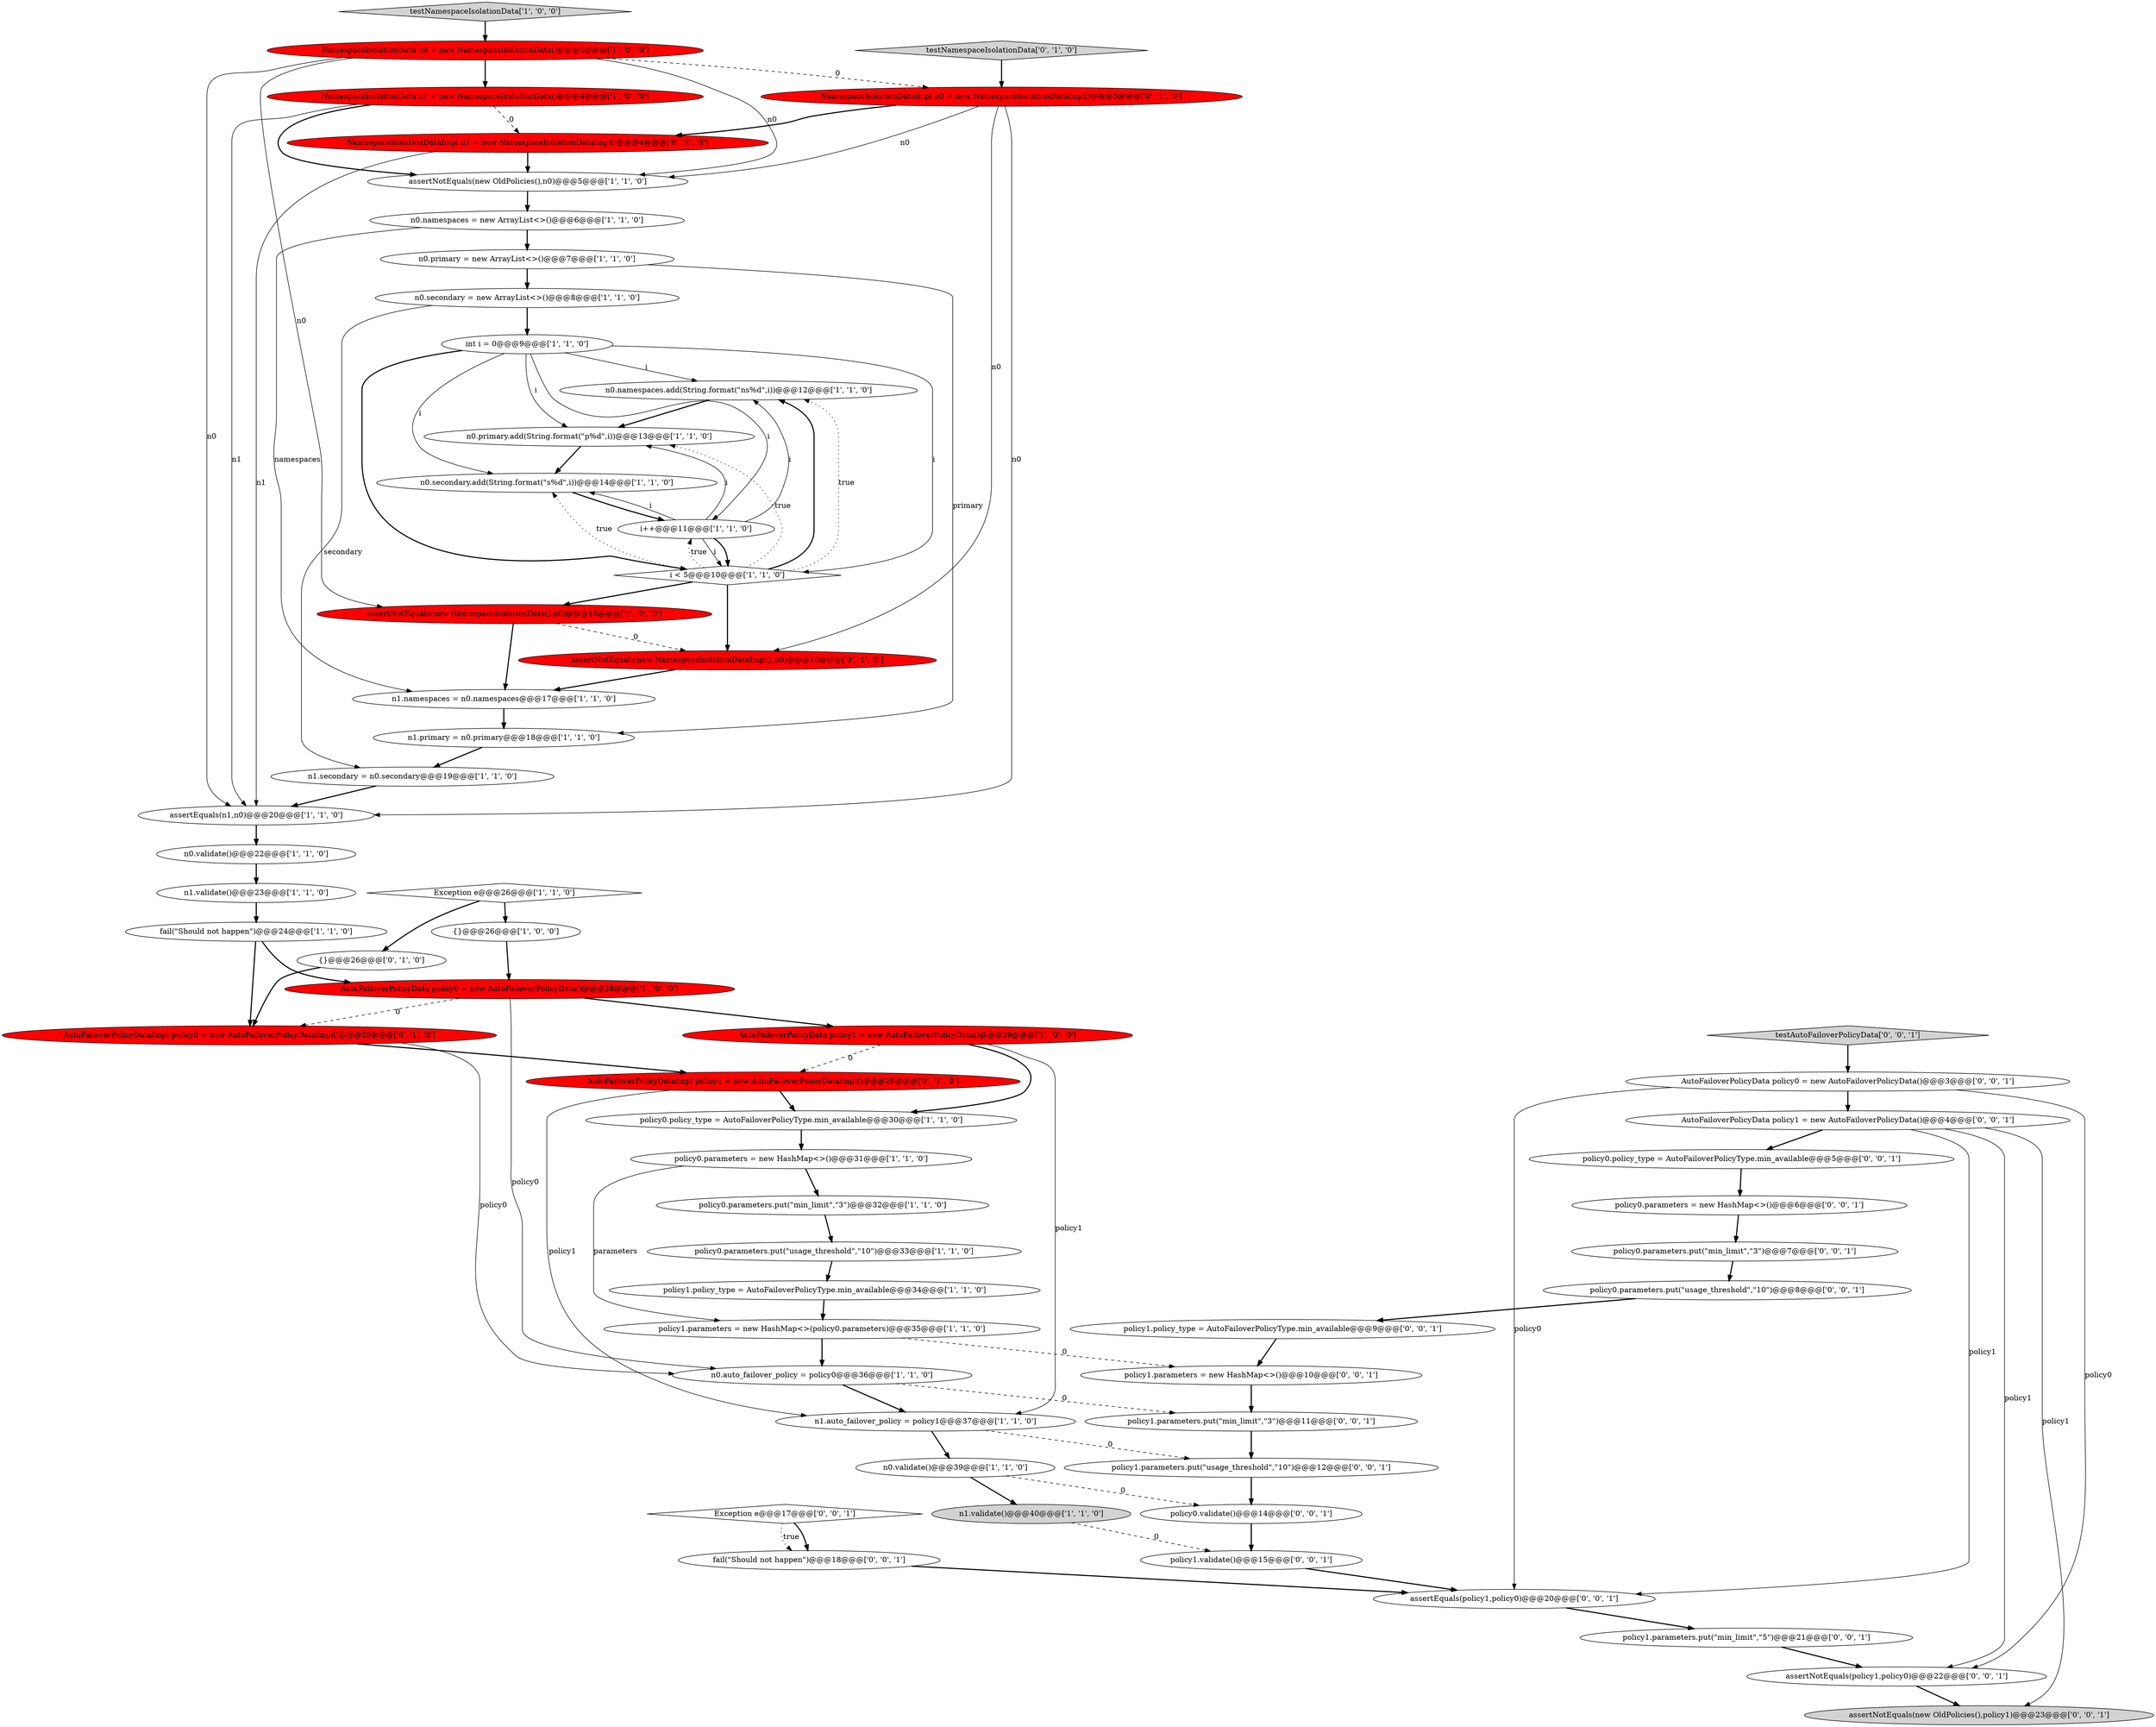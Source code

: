 digraph {
26 [style = filled, label = "fail(\"Should not happen\")@@@24@@@['1', '1', '0']", fillcolor = white, shape = ellipse image = "AAA0AAABBB1BBB"];
28 [style = filled, label = "AutoFailoverPolicyData policy1 = new AutoFailoverPolicyData()@@@29@@@['1', '0', '0']", fillcolor = red, shape = ellipse image = "AAA1AAABBB1BBB"];
8 [style = filled, label = "n1.namespaces = n0.namespaces@@@17@@@['1', '1', '0']", fillcolor = white, shape = ellipse image = "AAA0AAABBB1BBB"];
2 [style = filled, label = "n0.namespaces.add(String.format(\"ns%d\",i))@@@12@@@['1', '1', '0']", fillcolor = white, shape = ellipse image = "AAA0AAABBB1BBB"];
9 [style = filled, label = "NamespaceIsolationData n0 = new NamespaceIsolationData()@@@3@@@['1', '0', '0']", fillcolor = red, shape = ellipse image = "AAA1AAABBB1BBB"];
58 [style = filled, label = "assertNotEquals(policy1,policy0)@@@22@@@['0', '0', '1']", fillcolor = white, shape = ellipse image = "AAA0AAABBB3BBB"];
57 [style = filled, label = "fail(\"Should not happen\")@@@18@@@['0', '0', '1']", fillcolor = white, shape = ellipse image = "AAA0AAABBB3BBB"];
3 [style = filled, label = "i < 5@@@10@@@['1', '1', '0']", fillcolor = white, shape = diamond image = "AAA0AAABBB1BBB"];
44 [style = filled, label = "assertNotEquals(new OldPolicies(),policy1)@@@23@@@['0', '0', '1']", fillcolor = lightgray, shape = ellipse image = "AAA0AAABBB3BBB"];
27 [style = filled, label = "n0.namespaces = new ArrayList<>()@@@6@@@['1', '1', '0']", fillcolor = white, shape = ellipse image = "AAA0AAABBB1BBB"];
30 [style = filled, label = "policy0.parameters.put(\"min_limit\",\"3\")@@@32@@@['1', '1', '0']", fillcolor = white, shape = ellipse image = "AAA0AAABBB1BBB"];
13 [style = filled, label = "AutoFailoverPolicyData policy0 = new AutoFailoverPolicyData()@@@28@@@['1', '0', '0']", fillcolor = red, shape = ellipse image = "AAA1AAABBB1BBB"];
21 [style = filled, label = "n0.secondary = new ArrayList<>()@@@8@@@['1', '1', '0']", fillcolor = white, shape = ellipse image = "AAA0AAABBB1BBB"];
42 [style = filled, label = "policy0.parameters.put(\"usage_threshold\",\"10\")@@@8@@@['0', '0', '1']", fillcolor = white, shape = ellipse image = "AAA0AAABBB3BBB"];
59 [style = filled, label = "policy1.parameters = new HashMap<>()@@@10@@@['0', '0', '1']", fillcolor = white, shape = ellipse image = "AAA0AAABBB3BBB"];
7 [style = filled, label = "{}@@@26@@@['1', '0', '0']", fillcolor = white, shape = ellipse image = "AAA0AAABBB1BBB"];
48 [style = filled, label = "policy1.parameters.put(\"usage_threshold\",\"10\")@@@12@@@['0', '0', '1']", fillcolor = white, shape = ellipse image = "AAA0AAABBB3BBB"];
16 [style = filled, label = "n1.secondary = n0.secondary@@@19@@@['1', '1', '0']", fillcolor = white, shape = ellipse image = "AAA0AAABBB1BBB"];
20 [style = filled, label = "n1.auto_failover_policy = policy1@@@37@@@['1', '1', '0']", fillcolor = white, shape = ellipse image = "AAA0AAABBB1BBB"];
4 [style = filled, label = "assertNotEquals(new NamespaceIsolationData(),n0)@@@16@@@['1', '0', '0']", fillcolor = red, shape = ellipse image = "AAA1AAABBB1BBB"];
34 [style = filled, label = "n0.auto_failover_policy = policy0@@@36@@@['1', '1', '0']", fillcolor = white, shape = ellipse image = "AAA0AAABBB1BBB"];
5 [style = filled, label = "n1.validate()@@@40@@@['1', '1', '0']", fillcolor = lightgray, shape = ellipse image = "AAA0AAABBB1BBB"];
18 [style = filled, label = "Exception e@@@26@@@['1', '1', '0']", fillcolor = white, shape = diamond image = "AAA0AAABBB1BBB"];
22 [style = filled, label = "assertNotEquals(new OldPolicies(),n0)@@@5@@@['1', '1', '0']", fillcolor = white, shape = ellipse image = "AAA0AAABBB1BBB"];
37 [style = filled, label = "AutoFailoverPolicyDataImpl policy0 = new AutoFailoverPolicyDataImpl()@@@28@@@['0', '1', '0']", fillcolor = red, shape = ellipse image = "AAA1AAABBB2BBB"];
38 [style = filled, label = "assertNotEquals(new NamespaceIsolationDataImpl(),n0)@@@16@@@['0', '1', '0']", fillcolor = red, shape = ellipse image = "AAA1AAABBB2BBB"];
41 [style = filled, label = "testNamespaceIsolationData['0', '1', '0']", fillcolor = lightgray, shape = diamond image = "AAA0AAABBB2BBB"];
43 [style = filled, label = "policy1.parameters.put(\"min_limit\",\"3\")@@@11@@@['0', '0', '1']", fillcolor = white, shape = ellipse image = "AAA0AAABBB3BBB"];
50 [style = filled, label = "policy1.validate()@@@15@@@['0', '0', '1']", fillcolor = white, shape = ellipse image = "AAA0AAABBB3BBB"];
6 [style = filled, label = "policy0.policy_type = AutoFailoverPolicyType.min_available@@@30@@@['1', '1', '0']", fillcolor = white, shape = ellipse image = "AAA0AAABBB1BBB"];
55 [style = filled, label = "policy1.policy_type = AutoFailoverPolicyType.min_available@@@9@@@['0', '0', '1']", fillcolor = white, shape = ellipse image = "AAA0AAABBB3BBB"];
56 [style = filled, label = "policy0.validate()@@@14@@@['0', '0', '1']", fillcolor = white, shape = ellipse image = "AAA0AAABBB3BBB"];
11 [style = filled, label = "assertEquals(n1,n0)@@@20@@@['1', '1', '0']", fillcolor = white, shape = ellipse image = "AAA0AAABBB1BBB"];
54 [style = filled, label = "policy0.parameters = new HashMap<>()@@@6@@@['0', '0', '1']", fillcolor = white, shape = ellipse image = "AAA0AAABBB3BBB"];
15 [style = filled, label = "n1.validate()@@@23@@@['1', '1', '0']", fillcolor = white, shape = ellipse image = "AAA0AAABBB1BBB"];
47 [style = filled, label = "Exception e@@@17@@@['0', '0', '1']", fillcolor = white, shape = diamond image = "AAA0AAABBB3BBB"];
52 [style = filled, label = "assertEquals(policy1,policy0)@@@20@@@['0', '0', '1']", fillcolor = white, shape = ellipse image = "AAA0AAABBB3BBB"];
46 [style = filled, label = "policy0.parameters.put(\"min_limit\",\"3\")@@@7@@@['0', '0', '1']", fillcolor = white, shape = ellipse image = "AAA0AAABBB3BBB"];
14 [style = filled, label = "n0.validate()@@@22@@@['1', '1', '0']", fillcolor = white, shape = ellipse image = "AAA0AAABBB1BBB"];
19 [style = filled, label = "n0.secondary.add(String.format(\"s%d\",i))@@@14@@@['1', '1', '0']", fillcolor = white, shape = ellipse image = "AAA0AAABBB1BBB"];
0 [style = filled, label = "policy1.parameters = new HashMap<>(policy0.parameters)@@@35@@@['1', '1', '0']", fillcolor = white, shape = ellipse image = "AAA0AAABBB1BBB"];
36 [style = filled, label = "NamespaceIsolationDataImpl n1 = new NamespaceIsolationDataImpl()@@@4@@@['0', '1', '0']", fillcolor = red, shape = ellipse image = "AAA1AAABBB2BBB"];
24 [style = filled, label = "testNamespaceIsolationData['1', '0', '0']", fillcolor = lightgray, shape = diamond image = "AAA0AAABBB1BBB"];
39 [style = filled, label = "AutoFailoverPolicyDataImpl policy1 = new AutoFailoverPolicyDataImpl()@@@29@@@['0', '1', '0']", fillcolor = red, shape = ellipse image = "AAA1AAABBB2BBB"];
60 [style = filled, label = "AutoFailoverPolicyData policy0 = new AutoFailoverPolicyData()@@@3@@@['0', '0', '1']", fillcolor = white, shape = ellipse image = "AAA0AAABBB3BBB"];
35 [style = filled, label = "NamespaceIsolationDataImpl n0 = new NamespaceIsolationDataImpl()@@@3@@@['0', '1', '0']", fillcolor = red, shape = ellipse image = "AAA1AAABBB2BBB"];
17 [style = filled, label = "policy0.parameters.put(\"usage_threshold\",\"10\")@@@33@@@['1', '1', '0']", fillcolor = white, shape = ellipse image = "AAA0AAABBB1BBB"];
25 [style = filled, label = "NamespaceIsolationData n1 = new NamespaceIsolationData()@@@4@@@['1', '0', '0']", fillcolor = red, shape = ellipse image = "AAA1AAABBB1BBB"];
53 [style = filled, label = "testAutoFailoverPolicyData['0', '0', '1']", fillcolor = lightgray, shape = diamond image = "AAA0AAABBB3BBB"];
29 [style = filled, label = "policy0.parameters = new HashMap<>()@@@31@@@['1', '1', '0']", fillcolor = white, shape = ellipse image = "AAA0AAABBB1BBB"];
40 [style = filled, label = "{}@@@26@@@['0', '1', '0']", fillcolor = white, shape = ellipse image = "AAA0AAABBB2BBB"];
33 [style = filled, label = "int i = 0@@@9@@@['1', '1', '0']", fillcolor = white, shape = ellipse image = "AAA0AAABBB1BBB"];
10 [style = filled, label = "n0.validate()@@@39@@@['1', '1', '0']", fillcolor = white, shape = ellipse image = "AAA0AAABBB1BBB"];
51 [style = filled, label = "AutoFailoverPolicyData policy1 = new AutoFailoverPolicyData()@@@4@@@['0', '0', '1']", fillcolor = white, shape = ellipse image = "AAA0AAABBB3BBB"];
1 [style = filled, label = "n0.primary.add(String.format(\"p%d\",i))@@@13@@@['1', '1', '0']", fillcolor = white, shape = ellipse image = "AAA0AAABBB1BBB"];
32 [style = filled, label = "n0.primary = new ArrayList<>()@@@7@@@['1', '1', '0']", fillcolor = white, shape = ellipse image = "AAA0AAABBB1BBB"];
45 [style = filled, label = "policy0.policy_type = AutoFailoverPolicyType.min_available@@@5@@@['0', '0', '1']", fillcolor = white, shape = ellipse image = "AAA0AAABBB3BBB"];
49 [style = filled, label = "policy1.parameters.put(\"min_limit\",\"5\")@@@21@@@['0', '0', '1']", fillcolor = white, shape = ellipse image = "AAA0AAABBB3BBB"];
23 [style = filled, label = "policy1.policy_type = AutoFailoverPolicyType.min_available@@@34@@@['1', '1', '0']", fillcolor = white, shape = ellipse image = "AAA0AAABBB1BBB"];
12 [style = filled, label = "n1.primary = n0.primary@@@18@@@['1', '1', '0']", fillcolor = white, shape = ellipse image = "AAA0AAABBB1BBB"];
31 [style = filled, label = "i++@@@11@@@['1', '1', '0']", fillcolor = white, shape = ellipse image = "AAA0AAABBB1BBB"];
27->32 [style = bold, label=""];
28->6 [style = bold, label=""];
34->20 [style = bold, label=""];
25->22 [style = bold, label=""];
29->30 [style = bold, label=""];
11->14 [style = bold, label=""];
32->12 [style = solid, label="primary"];
31->19 [style = solid, label="i"];
39->6 [style = bold, label=""];
28->39 [style = dashed, label="0"];
39->20 [style = solid, label="policy1"];
60->52 [style = solid, label="policy0"];
3->38 [style = bold, label=""];
0->59 [style = dashed, label="0"];
3->4 [style = bold, label=""];
6->29 [style = bold, label=""];
9->4 [style = solid, label="n0"];
25->36 [style = dashed, label="0"];
33->2 [style = solid, label="i"];
4->8 [style = bold, label=""];
53->60 [style = bold, label=""];
51->52 [style = solid, label="policy1"];
34->43 [style = dashed, label="0"];
40->37 [style = bold, label=""];
60->51 [style = bold, label=""];
33->31 [style = solid, label="i"];
46->42 [style = bold, label=""];
33->3 [style = bold, label=""];
55->59 [style = bold, label=""];
49->58 [style = bold, label=""];
54->46 [style = bold, label=""];
31->1 [style = solid, label="i"];
35->38 [style = solid, label="n0"];
20->48 [style = dashed, label="0"];
26->13 [style = bold, label=""];
47->57 [style = bold, label=""];
0->34 [style = bold, label=""];
3->2 [style = bold, label=""];
56->50 [style = bold, label=""];
26->37 [style = bold, label=""];
14->15 [style = bold, label=""];
10->56 [style = dashed, label="0"];
31->3 [style = bold, label=""];
1->19 [style = bold, label=""];
18->7 [style = bold, label=""];
59->43 [style = bold, label=""];
3->1 [style = dotted, label="true"];
35->11 [style = solid, label="n0"];
30->17 [style = bold, label=""];
4->38 [style = dashed, label="0"];
2->1 [style = bold, label=""];
18->40 [style = bold, label=""];
51->58 [style = solid, label="policy1"];
25->11 [style = solid, label="n1"];
9->22 [style = solid, label="n0"];
42->55 [style = bold, label=""];
23->0 [style = bold, label=""];
17->23 [style = bold, label=""];
9->11 [style = solid, label="n0"];
9->35 [style = dashed, label="0"];
51->44 [style = solid, label="policy1"];
10->5 [style = bold, label=""];
33->1 [style = solid, label="i"];
51->45 [style = bold, label=""];
36->11 [style = solid, label="n1"];
38->8 [style = bold, label=""];
21->16 [style = solid, label="secondary"];
27->8 [style = solid, label="namespaces"];
37->39 [style = bold, label=""];
8->12 [style = bold, label=""];
24->9 [style = bold, label=""];
33->3 [style = solid, label="i"];
41->35 [style = bold, label=""];
7->13 [style = bold, label=""];
5->50 [style = dashed, label="0"];
13->37 [style = dashed, label="0"];
32->21 [style = bold, label=""];
16->11 [style = bold, label=""];
48->56 [style = bold, label=""];
52->49 [style = bold, label=""];
19->31 [style = bold, label=""];
21->33 [style = bold, label=""];
43->48 [style = bold, label=""];
12->16 [style = bold, label=""];
28->20 [style = solid, label="policy1"];
50->52 [style = bold, label=""];
15->26 [style = bold, label=""];
20->10 [style = bold, label=""];
58->44 [style = bold, label=""];
45->54 [style = bold, label=""];
57->52 [style = bold, label=""];
31->2 [style = solid, label="i"];
35->22 [style = solid, label="n0"];
60->58 [style = solid, label="policy0"];
3->19 [style = dotted, label="true"];
37->34 [style = solid, label="policy0"];
22->27 [style = bold, label=""];
31->3 [style = solid, label="i"];
9->25 [style = bold, label=""];
3->31 [style = dotted, label="true"];
33->19 [style = solid, label="i"];
35->36 [style = bold, label=""];
29->0 [style = solid, label="parameters"];
47->57 [style = dotted, label="true"];
13->34 [style = solid, label="policy0"];
3->2 [style = dotted, label="true"];
13->28 [style = bold, label=""];
36->22 [style = bold, label=""];
}
